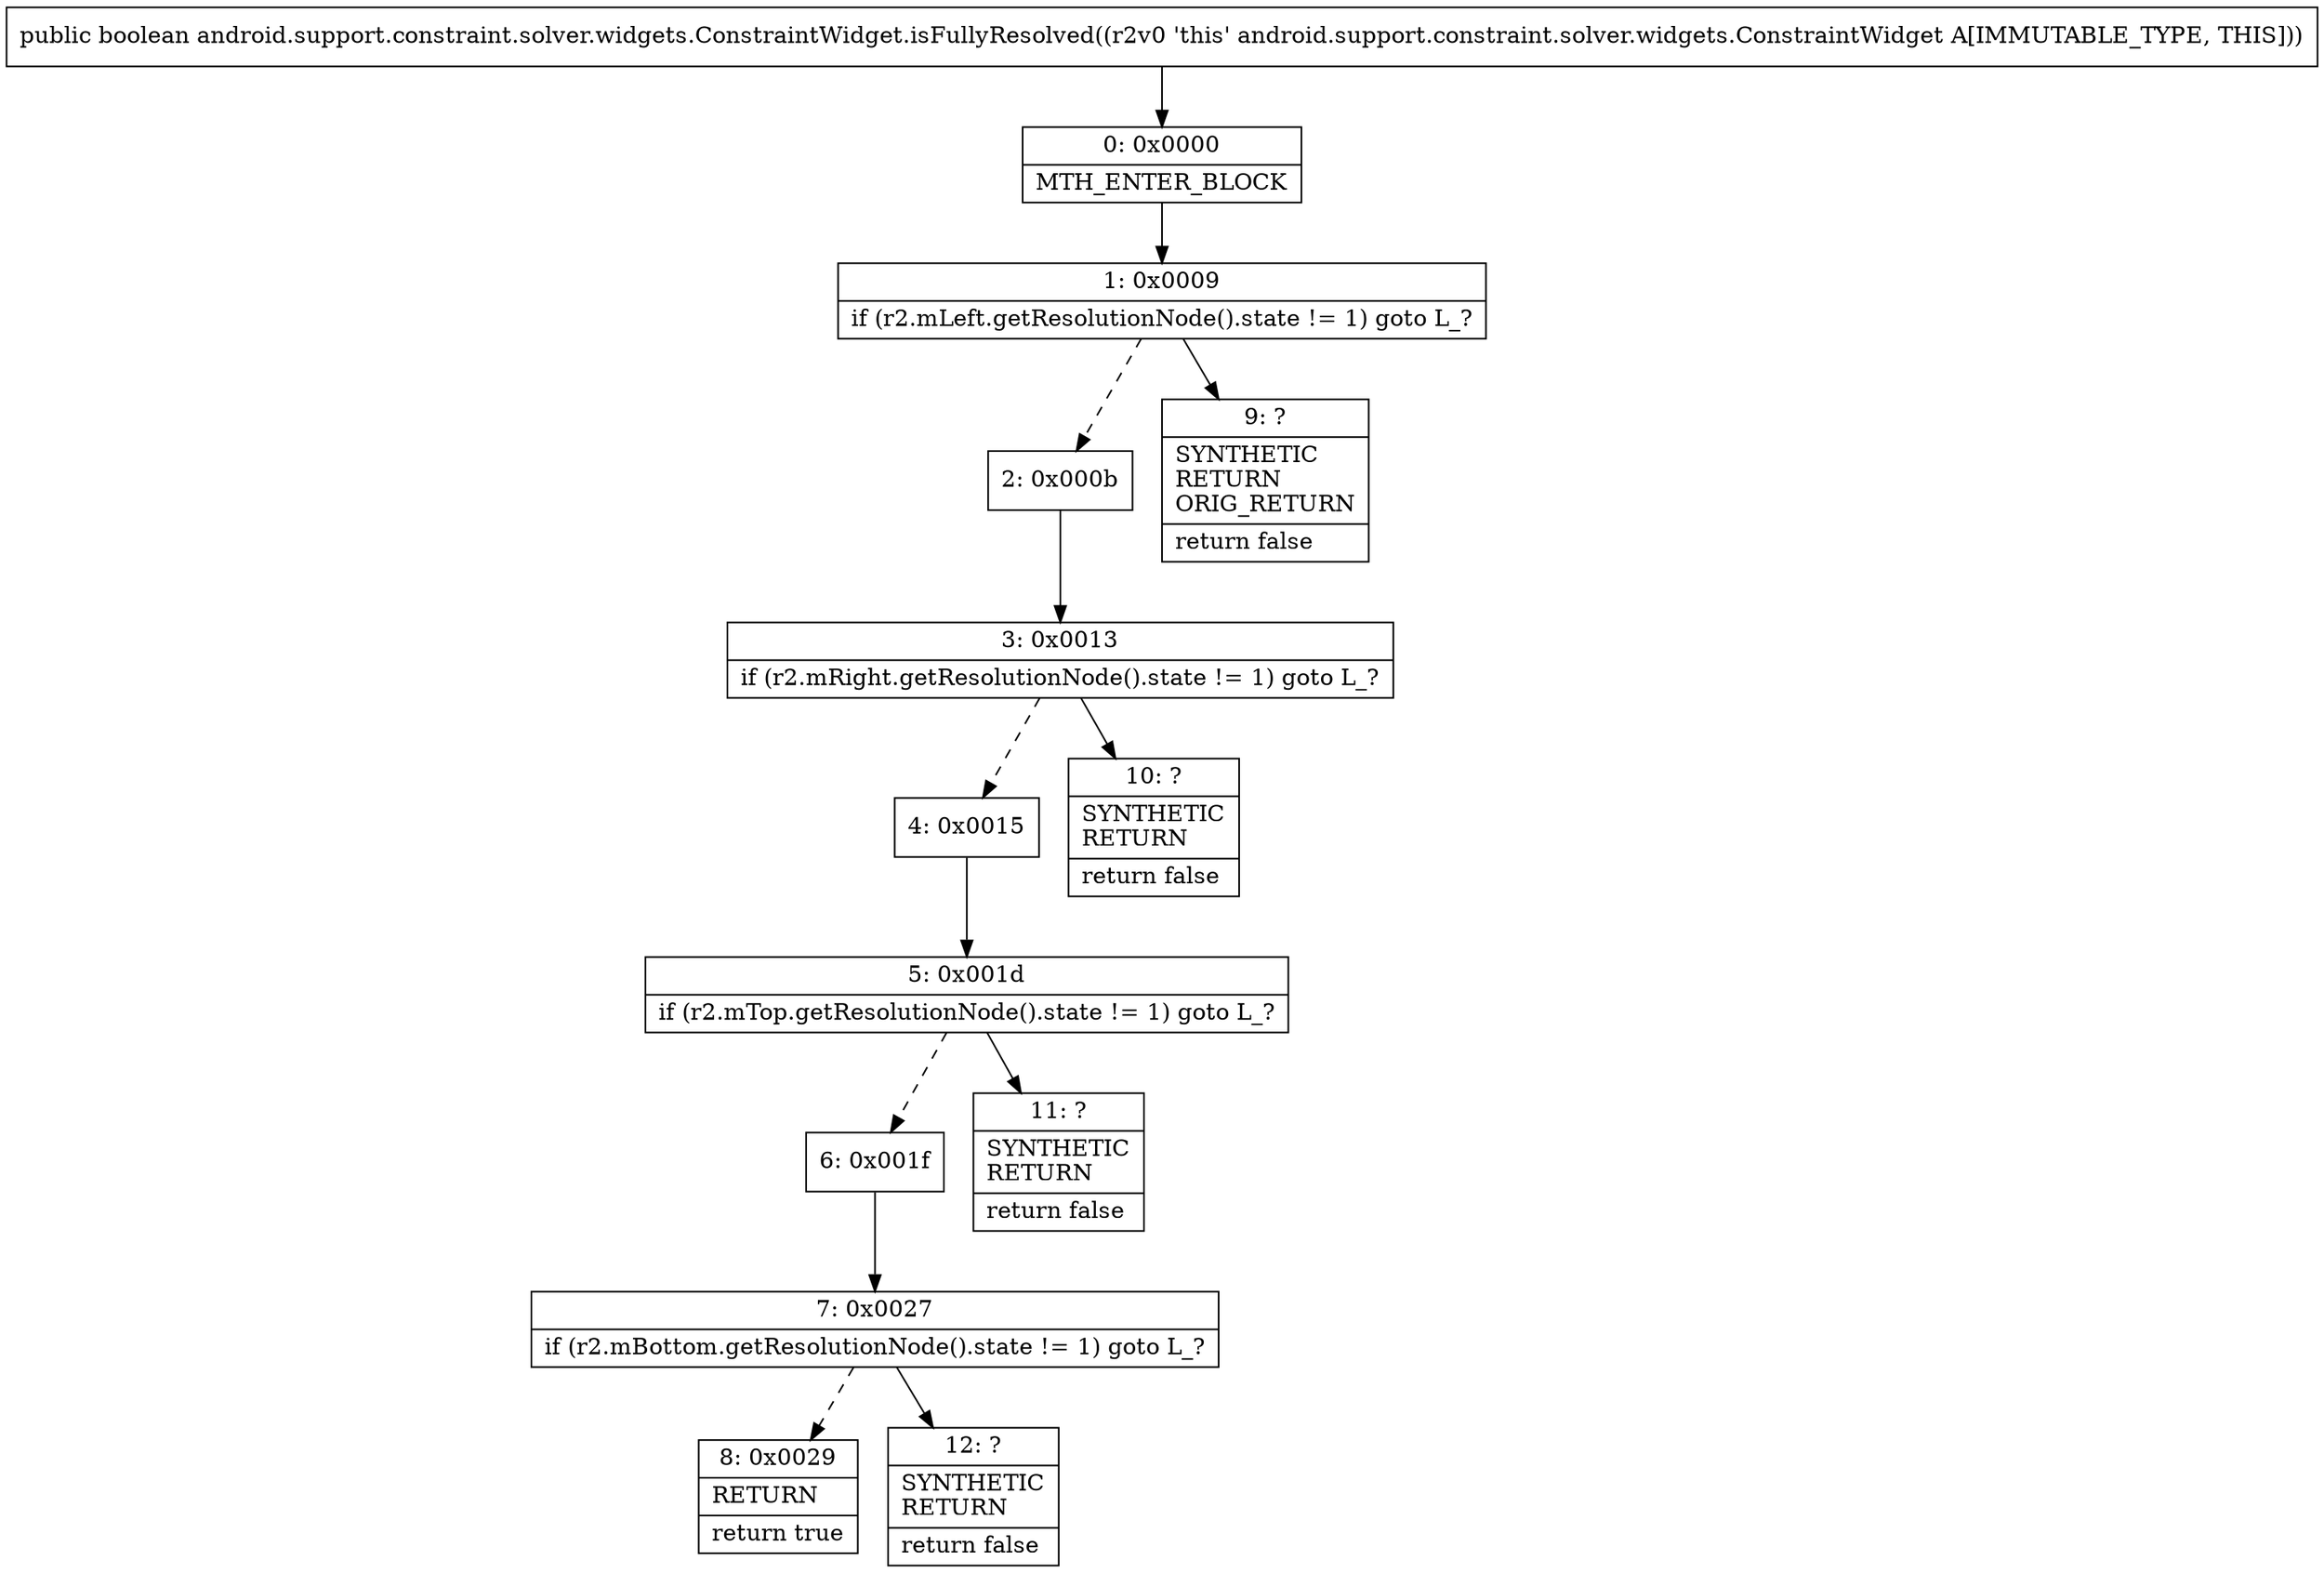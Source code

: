 digraph "CFG forandroid.support.constraint.solver.widgets.ConstraintWidget.isFullyResolved()Z" {
Node_0 [shape=record,label="{0\:\ 0x0000|MTH_ENTER_BLOCK\l}"];
Node_1 [shape=record,label="{1\:\ 0x0009|if (r2.mLeft.getResolutionNode().state != 1) goto L_?\l}"];
Node_2 [shape=record,label="{2\:\ 0x000b}"];
Node_3 [shape=record,label="{3\:\ 0x0013|if (r2.mRight.getResolutionNode().state != 1) goto L_?\l}"];
Node_4 [shape=record,label="{4\:\ 0x0015}"];
Node_5 [shape=record,label="{5\:\ 0x001d|if (r2.mTop.getResolutionNode().state != 1) goto L_?\l}"];
Node_6 [shape=record,label="{6\:\ 0x001f}"];
Node_7 [shape=record,label="{7\:\ 0x0027|if (r2.mBottom.getResolutionNode().state != 1) goto L_?\l}"];
Node_8 [shape=record,label="{8\:\ 0x0029|RETURN\l|return true\l}"];
Node_9 [shape=record,label="{9\:\ ?|SYNTHETIC\lRETURN\lORIG_RETURN\l|return false\l}"];
Node_10 [shape=record,label="{10\:\ ?|SYNTHETIC\lRETURN\l|return false\l}"];
Node_11 [shape=record,label="{11\:\ ?|SYNTHETIC\lRETURN\l|return false\l}"];
Node_12 [shape=record,label="{12\:\ ?|SYNTHETIC\lRETURN\l|return false\l}"];
MethodNode[shape=record,label="{public boolean android.support.constraint.solver.widgets.ConstraintWidget.isFullyResolved((r2v0 'this' android.support.constraint.solver.widgets.ConstraintWidget A[IMMUTABLE_TYPE, THIS])) }"];
MethodNode -> Node_0;
Node_0 -> Node_1;
Node_1 -> Node_2[style=dashed];
Node_1 -> Node_9;
Node_2 -> Node_3;
Node_3 -> Node_4[style=dashed];
Node_3 -> Node_10;
Node_4 -> Node_5;
Node_5 -> Node_6[style=dashed];
Node_5 -> Node_11;
Node_6 -> Node_7;
Node_7 -> Node_8[style=dashed];
Node_7 -> Node_12;
}

